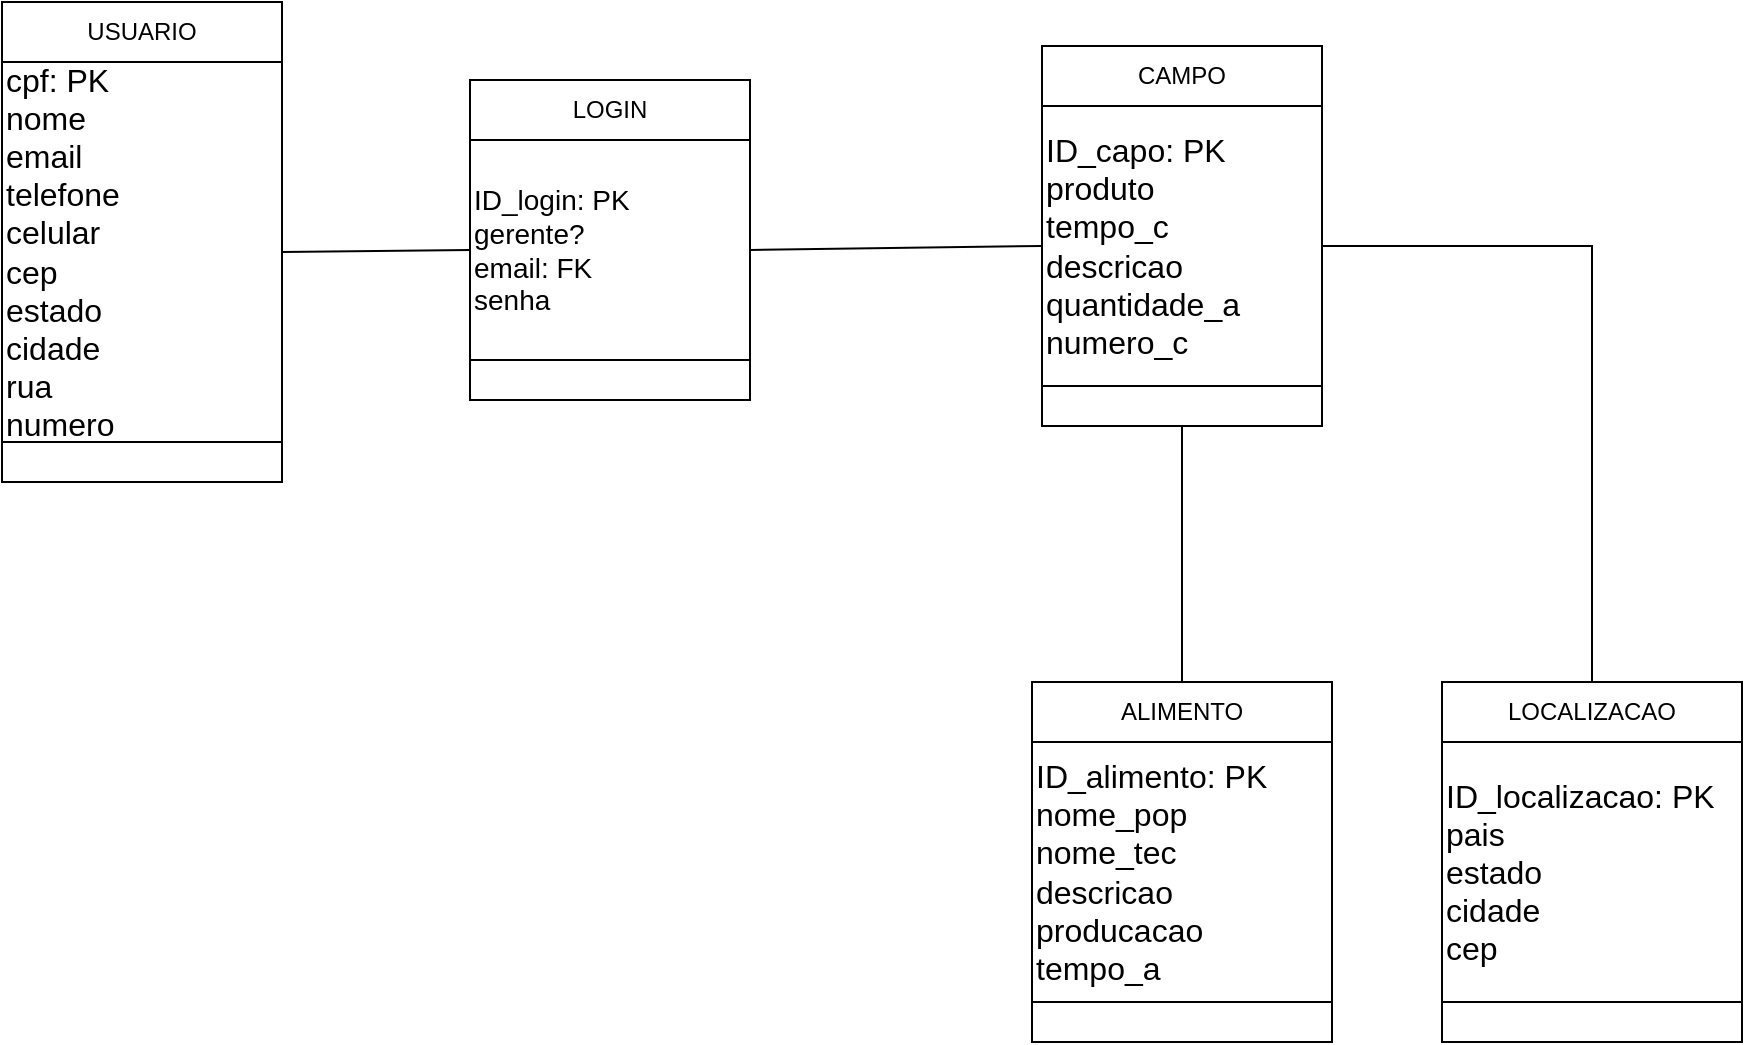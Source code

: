 <mxfile version="24.2.7" type="github">
  <diagram name="Página-1" id="t1cLTn4OYz4982EjOqe9">
    <mxGraphModel dx="1235" dy="614" grid="1" gridSize="10" guides="1" tooltips="1" connect="1" arrows="1" fold="1" page="1" pageScale="1" pageWidth="827" pageHeight="1169" math="0" shadow="0">
      <root>
        <mxCell id="0" />
        <mxCell id="1" parent="0" />
        <mxCell id="ycNpNfPkawz7LE0ENZmV-2" value="" style="rounded=0;whiteSpace=wrap;html=1;" parent="1" vertex="1">
          <mxGeometry x="40" y="180" width="140" height="240" as="geometry" />
        </mxCell>
        <mxCell id="ycNpNfPkawz7LE0ENZmV-130" value="USUARIO" style="rounded=0;whiteSpace=wrap;html=1;" parent="1" vertex="1">
          <mxGeometry x="40" y="180" width="140" height="30" as="geometry" />
        </mxCell>
        <mxCell id="ycNpNfPkawz7LE0ENZmV-131" value="&lt;div&gt;&lt;span style=&quot;font-size: medium;&quot;&gt;cpf: PK&lt;/span&gt;&lt;font size=&quot;3&quot;&gt;&lt;br&gt;&lt;/font&gt;&lt;/div&gt;&lt;div&gt;&lt;div&gt;&lt;font size=&quot;3&quot;&gt;nome&lt;/font&gt;&lt;/div&gt;&lt;/div&gt;&lt;div&gt;&lt;font size=&quot;3&quot;&gt;email&lt;/font&gt;&lt;/div&gt;&lt;div&gt;&lt;span style=&quot;font-size: medium; background-color: initial;&quot;&gt;telefone&lt;/span&gt;&lt;br&gt;&lt;/div&gt;&lt;div&gt;&lt;font size=&quot;3&quot;&gt;celular&lt;/font&gt;&lt;/div&gt;&lt;div&gt;&lt;font size=&quot;3&quot;&gt;cep&lt;/font&gt;&lt;/div&gt;&lt;div&gt;&lt;font size=&quot;3&quot;&gt;estado&lt;/font&gt;&lt;/div&gt;&lt;div&gt;&lt;font size=&quot;3&quot;&gt;cidade&lt;/font&gt;&lt;/div&gt;&lt;div&gt;&lt;font size=&quot;3&quot;&gt;rua&lt;/font&gt;&lt;/div&gt;&lt;div&gt;&lt;font size=&quot;3&quot;&gt;numero&lt;/font&gt;&lt;/div&gt;" style="rounded=0;whiteSpace=wrap;html=1;align=left;" parent="1" vertex="1">
          <mxGeometry x="40" y="210" width="140" height="190" as="geometry" />
        </mxCell>
        <mxCell id="N6FSGn3R9n-whMNJ9k06-6" value="" style="rounded=0;whiteSpace=wrap;html=1;" parent="1" vertex="1">
          <mxGeometry x="274" y="219" width="140" height="160" as="geometry" />
        </mxCell>
        <mxCell id="N6FSGn3R9n-whMNJ9k06-7" value="LOGIN" style="rounded=0;whiteSpace=wrap;html=1;" parent="1" vertex="1">
          <mxGeometry x="274" y="219" width="140" height="30" as="geometry" />
        </mxCell>
        <mxCell id="N6FSGn3R9n-whMNJ9k06-8" value="&lt;span style=&quot;font-size: 14px;&quot;&gt;ID_login: PK&lt;/span&gt;&lt;div&gt;&lt;span style=&quot;font-size: 14px;&quot;&gt;gerente?&lt;/span&gt;&lt;/div&gt;&lt;div&gt;&lt;span style=&quot;font-size: 14px;&quot;&gt;email: FK&lt;/span&gt;&lt;/div&gt;&lt;div&gt;&lt;span style=&quot;font-size: 14px;&quot;&gt;senha&lt;/span&gt;&lt;/div&gt;" style="rounded=0;whiteSpace=wrap;html=1;align=left;" parent="1" vertex="1">
          <mxGeometry x="274" y="249" width="140" height="110" as="geometry" />
        </mxCell>
        <mxCell id="iLFQ0ACJnZ7mzI6xklc3-2" value="" style="rounded=0;whiteSpace=wrap;html=1;" vertex="1" parent="1">
          <mxGeometry x="560" y="202" width="140" height="190" as="geometry" />
        </mxCell>
        <mxCell id="iLFQ0ACJnZ7mzI6xklc3-3" value="CAMPO" style="rounded=0;whiteSpace=wrap;html=1;" vertex="1" parent="1">
          <mxGeometry x="560" y="202" width="140" height="30" as="geometry" />
        </mxCell>
        <mxCell id="iLFQ0ACJnZ7mzI6xklc3-4" value="&lt;div&gt;&lt;font size=&quot;3&quot;&gt;ID_capo: PK&lt;/font&gt;&lt;/div&gt;&lt;div&gt;&lt;font size=&quot;3&quot;&gt;produto&lt;/font&gt;&lt;/div&gt;&lt;div&gt;&lt;font size=&quot;3&quot;&gt;tempo_c&lt;/font&gt;&lt;/div&gt;&lt;div&gt;&lt;font size=&quot;3&quot;&gt;descricao&lt;/font&gt;&lt;/div&gt;&lt;div&gt;&lt;font size=&quot;3&quot;&gt;quantidade_a&lt;/font&gt;&lt;/div&gt;&lt;div&gt;&lt;font size=&quot;3&quot;&gt;numero_c&lt;/font&gt;&lt;/div&gt;" style="rounded=0;whiteSpace=wrap;html=1;align=left;" vertex="1" parent="1">
          <mxGeometry x="560" y="232" width="140" height="140" as="geometry" />
        </mxCell>
        <mxCell id="iLFQ0ACJnZ7mzI6xklc3-5" value="" style="rounded=0;whiteSpace=wrap;html=1;" vertex="1" parent="1">
          <mxGeometry x="760" y="520" width="150" height="180" as="geometry" />
        </mxCell>
        <mxCell id="iLFQ0ACJnZ7mzI6xklc3-6" value="LOCALIZACAO" style="rounded=0;whiteSpace=wrap;html=1;" vertex="1" parent="1">
          <mxGeometry x="760" y="520" width="150" height="30" as="geometry" />
        </mxCell>
        <mxCell id="iLFQ0ACJnZ7mzI6xklc3-7" value="&lt;div&gt;&lt;font size=&quot;3&quot;&gt;ID_localizacao: PK&lt;/font&gt;&lt;/div&gt;&lt;div&gt;&lt;font size=&quot;3&quot;&gt;pais&lt;/font&gt;&lt;/div&gt;&lt;div&gt;&lt;font size=&quot;3&quot;&gt;estado&lt;/font&gt;&lt;/div&gt;&lt;div&gt;&lt;font size=&quot;3&quot;&gt;cidade&lt;/font&gt;&lt;/div&gt;&lt;div&gt;&lt;font size=&quot;3&quot;&gt;cep&lt;/font&gt;&lt;/div&gt;" style="rounded=0;whiteSpace=wrap;html=1;align=left;" vertex="1" parent="1">
          <mxGeometry x="760" y="550" width="150" height="130" as="geometry" />
        </mxCell>
        <mxCell id="iLFQ0ACJnZ7mzI6xklc3-8" value="" style="rounded=0;whiteSpace=wrap;html=1;" vertex="1" parent="1">
          <mxGeometry x="555" y="520" width="150" height="180" as="geometry" />
        </mxCell>
        <mxCell id="iLFQ0ACJnZ7mzI6xklc3-9" value="ALIMENTO" style="rounded=0;whiteSpace=wrap;html=1;" vertex="1" parent="1">
          <mxGeometry x="555" y="520" width="150" height="30" as="geometry" />
        </mxCell>
        <mxCell id="iLFQ0ACJnZ7mzI6xklc3-10" value="&lt;div&gt;&lt;font size=&quot;3&quot;&gt;ID_alimento: PK&lt;/font&gt;&lt;/div&gt;&lt;div&gt;&lt;font size=&quot;3&quot;&gt;nome_pop&lt;/font&gt;&lt;/div&gt;&lt;div&gt;&lt;font size=&quot;3&quot;&gt;nome_tec&lt;/font&gt;&lt;/div&gt;&lt;div&gt;&lt;font size=&quot;3&quot;&gt;descricao&lt;/font&gt;&lt;/div&gt;&lt;div&gt;&lt;font size=&quot;3&quot;&gt;producacao&lt;/font&gt;&lt;/div&gt;&lt;div&gt;&lt;font size=&quot;3&quot;&gt;tempo_a&lt;/font&gt;&lt;/div&gt;" style="rounded=0;whiteSpace=wrap;html=1;align=left;" vertex="1" parent="1">
          <mxGeometry x="555" y="550" width="150" height="130" as="geometry" />
        </mxCell>
        <mxCell id="iLFQ0ACJnZ7mzI6xklc3-12" value="" style="endArrow=none;html=1;rounded=0;exitX=1;exitY=0.5;exitDx=0;exitDy=0;entryX=0;entryY=0.5;entryDx=0;entryDy=0;" edge="1" parent="1" source="ycNpNfPkawz7LE0ENZmV-131" target="N6FSGn3R9n-whMNJ9k06-8">
          <mxGeometry width="50" height="50" relative="1" as="geometry">
            <mxPoint x="220" y="230" as="sourcePoint" />
            <mxPoint x="270" y="180" as="targetPoint" />
          </mxGeometry>
        </mxCell>
        <mxCell id="iLFQ0ACJnZ7mzI6xklc3-13" value="" style="endArrow=none;html=1;rounded=0;exitX=1;exitY=0.5;exitDx=0;exitDy=0;entryX=0;entryY=0.5;entryDx=0;entryDy=0;" edge="1" parent="1" source="N6FSGn3R9n-whMNJ9k06-8" target="iLFQ0ACJnZ7mzI6xklc3-4">
          <mxGeometry width="50" height="50" relative="1" as="geometry">
            <mxPoint x="460" y="310" as="sourcePoint" />
            <mxPoint x="510" y="260" as="targetPoint" />
          </mxGeometry>
        </mxCell>
        <mxCell id="iLFQ0ACJnZ7mzI6xklc3-14" value="" style="endArrow=none;html=1;rounded=0;exitX=1;exitY=0.5;exitDx=0;exitDy=0;entryX=0.5;entryY=0;entryDx=0;entryDy=0;" edge="1" parent="1" source="iLFQ0ACJnZ7mzI6xklc3-4" target="iLFQ0ACJnZ7mzI6xklc3-6">
          <mxGeometry width="50" height="50" relative="1" as="geometry">
            <mxPoint x="670" y="470" as="sourcePoint" />
            <mxPoint x="720" y="420" as="targetPoint" />
            <Array as="points">
              <mxPoint x="835" y="302" />
            </Array>
          </mxGeometry>
        </mxCell>
        <mxCell id="iLFQ0ACJnZ7mzI6xklc3-16" value="" style="endArrow=none;html=1;rounded=0;entryX=0.5;entryY=1;entryDx=0;entryDy=0;exitX=0.5;exitY=0;exitDx=0;exitDy=0;" edge="1" parent="1" source="iLFQ0ACJnZ7mzI6xklc3-9" target="iLFQ0ACJnZ7mzI6xklc3-2">
          <mxGeometry width="50" height="50" relative="1" as="geometry">
            <mxPoint x="440" y="590" as="sourcePoint" />
            <mxPoint x="490" y="540" as="targetPoint" />
          </mxGeometry>
        </mxCell>
      </root>
    </mxGraphModel>
  </diagram>
</mxfile>

